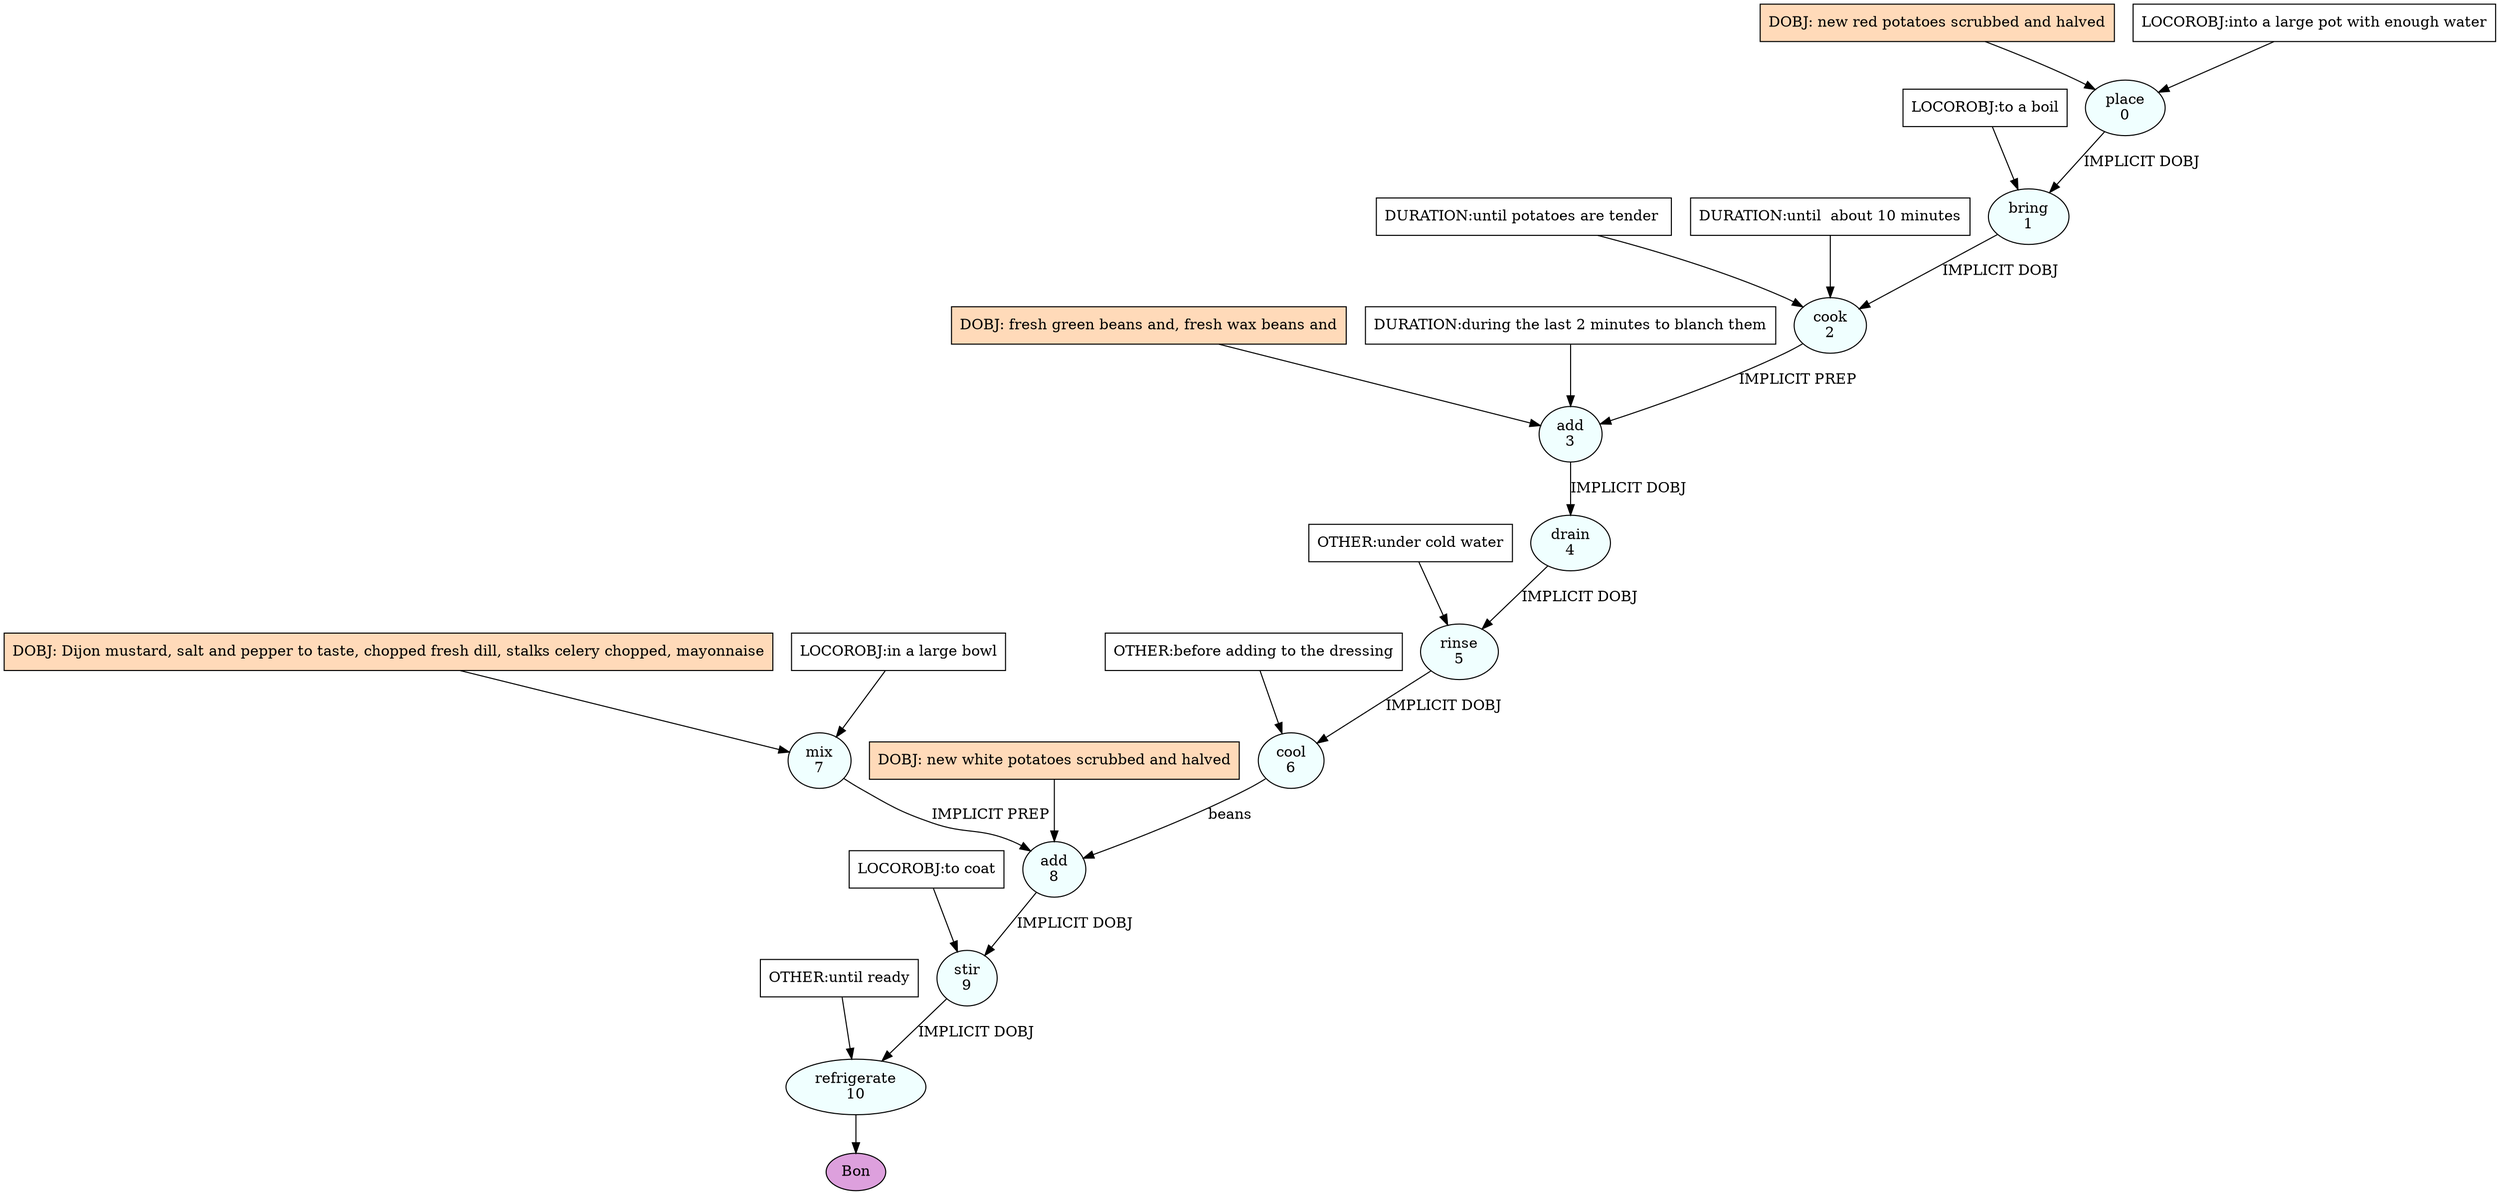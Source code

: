 digraph recipe {
E0[label="place
0", shape=oval, style=filled, fillcolor=azure]
E1[label="bring
1", shape=oval, style=filled, fillcolor=azure]
E2[label="cook
2", shape=oval, style=filled, fillcolor=azure]
E3[label="add
3", shape=oval, style=filled, fillcolor=azure]
E4[label="drain
4", shape=oval, style=filled, fillcolor=azure]
E5[label="rinse
5", shape=oval, style=filled, fillcolor=azure]
E6[label="cool
6", shape=oval, style=filled, fillcolor=azure]
E7[label="mix
7", shape=oval, style=filled, fillcolor=azure]
E8[label="add
8", shape=oval, style=filled, fillcolor=azure]
E9[label="stir
9", shape=oval, style=filled, fillcolor=azure]
E10[label="refrigerate
10", shape=oval, style=filled, fillcolor=azure]
D0[label="DOBJ: new red potatoes scrubbed and halved", shape=box, style=filled, fillcolor=peachpuff]
D0 -> E0
P0_0[label="LOCOROBJ:into a large pot with enough water", shape=box, style=filled, fillcolor=white]
P0_0 -> E0
D7[label="DOBJ: Dijon mustard, salt and pepper to taste, chopped fresh dill, stalks celery chopped, mayonnaise", shape=box, style=filled, fillcolor=peachpuff]
D7 -> E7
P7_0[label="LOCOROBJ:in a large bowl", shape=box, style=filled, fillcolor=white]
P7_0 -> E7
E0 -> E1 [label="IMPLICIT DOBJ"]
P1_0_0[label="LOCOROBJ:to a boil", shape=box, style=filled, fillcolor=white]
P1_0_0 -> E1
E1 -> E2 [label="IMPLICIT DOBJ"]
P2_0_0[label="DURATION:until potatoes are tender ", shape=box, style=filled, fillcolor=white]
P2_0_0 -> E2
P2_0_1[label="DURATION:until  about 10 minutes", shape=box, style=filled, fillcolor=white]
P2_0_1 -> E2
D3_ing[label="DOBJ: fresh green beans and, fresh wax beans and", shape=box, style=filled, fillcolor=peachpuff]
D3_ing -> E3
E2 -> E3 [label="IMPLICIT PREP"]
P3_1_0[label="DURATION:during the last 2 minutes to blanch them", shape=box, style=filled, fillcolor=white]
P3_1_0 -> E3
E3 -> E4 [label="IMPLICIT DOBJ"]
E4 -> E5 [label="IMPLICIT DOBJ"]
P5_0_0[label="OTHER:under cold water", shape=box, style=filled, fillcolor=white]
P5_0_0 -> E5
E5 -> E6 [label="IMPLICIT DOBJ"]
P6_0_0[label="OTHER:before adding to the dressing", shape=box, style=filled, fillcolor=white]
P6_0_0 -> E6
D8_ing[label="DOBJ: new white potatoes scrubbed and halved", shape=box, style=filled, fillcolor=peachpuff]
D8_ing -> E8
E6 -> E8 [label="beans"]
E7 -> E8 [label="IMPLICIT PREP"]
E8 -> E9 [label="IMPLICIT DOBJ"]
P9_0_0[label="LOCOROBJ:to coat", shape=box, style=filled, fillcolor=white]
P9_0_0 -> E9
E9 -> E10 [label="IMPLICIT DOBJ"]
P10_0_0[label="OTHER:until ready", shape=box, style=filled, fillcolor=white]
P10_0_0 -> E10
EOR[label="Bon", shape=oval, style=filled, fillcolor=plum]
E10 -> EOR
}
